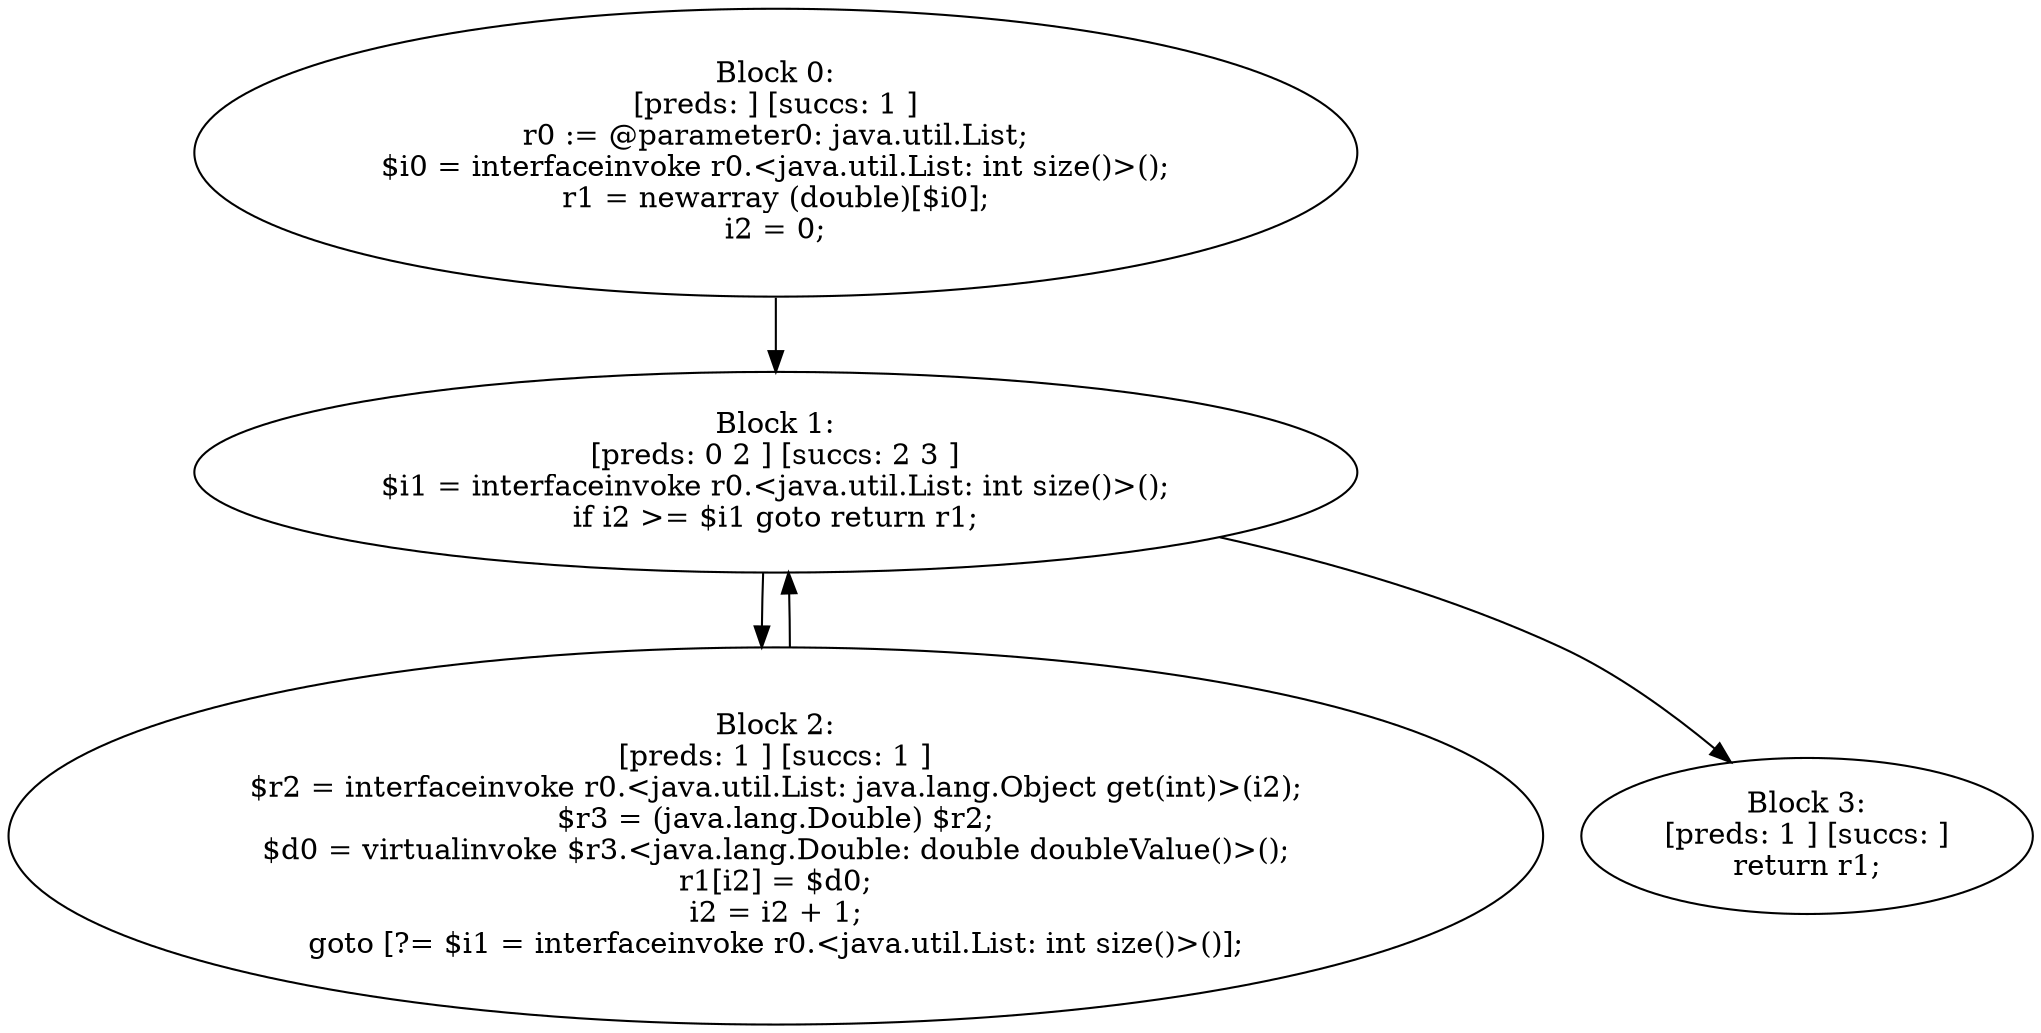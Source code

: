 digraph "unitGraph" {
    "Block 0:
[preds: ] [succs: 1 ]
r0 := @parameter0: java.util.List;
$i0 = interfaceinvoke r0.<java.util.List: int size()>();
r1 = newarray (double)[$i0];
i2 = 0;
"
    "Block 1:
[preds: 0 2 ] [succs: 2 3 ]
$i1 = interfaceinvoke r0.<java.util.List: int size()>();
if i2 >= $i1 goto return r1;
"
    "Block 2:
[preds: 1 ] [succs: 1 ]
$r2 = interfaceinvoke r0.<java.util.List: java.lang.Object get(int)>(i2);
$r3 = (java.lang.Double) $r2;
$d0 = virtualinvoke $r3.<java.lang.Double: double doubleValue()>();
r1[i2] = $d0;
i2 = i2 + 1;
goto [?= $i1 = interfaceinvoke r0.<java.util.List: int size()>()];
"
    "Block 3:
[preds: 1 ] [succs: ]
return r1;
"
    "Block 0:
[preds: ] [succs: 1 ]
r0 := @parameter0: java.util.List;
$i0 = interfaceinvoke r0.<java.util.List: int size()>();
r1 = newarray (double)[$i0];
i2 = 0;
"->"Block 1:
[preds: 0 2 ] [succs: 2 3 ]
$i1 = interfaceinvoke r0.<java.util.List: int size()>();
if i2 >= $i1 goto return r1;
";
    "Block 1:
[preds: 0 2 ] [succs: 2 3 ]
$i1 = interfaceinvoke r0.<java.util.List: int size()>();
if i2 >= $i1 goto return r1;
"->"Block 2:
[preds: 1 ] [succs: 1 ]
$r2 = interfaceinvoke r0.<java.util.List: java.lang.Object get(int)>(i2);
$r3 = (java.lang.Double) $r2;
$d0 = virtualinvoke $r3.<java.lang.Double: double doubleValue()>();
r1[i2] = $d0;
i2 = i2 + 1;
goto [?= $i1 = interfaceinvoke r0.<java.util.List: int size()>()];
";
    "Block 1:
[preds: 0 2 ] [succs: 2 3 ]
$i1 = interfaceinvoke r0.<java.util.List: int size()>();
if i2 >= $i1 goto return r1;
"->"Block 3:
[preds: 1 ] [succs: ]
return r1;
";
    "Block 2:
[preds: 1 ] [succs: 1 ]
$r2 = interfaceinvoke r0.<java.util.List: java.lang.Object get(int)>(i2);
$r3 = (java.lang.Double) $r2;
$d0 = virtualinvoke $r3.<java.lang.Double: double doubleValue()>();
r1[i2] = $d0;
i2 = i2 + 1;
goto [?= $i1 = interfaceinvoke r0.<java.util.List: int size()>()];
"->"Block 1:
[preds: 0 2 ] [succs: 2 3 ]
$i1 = interfaceinvoke r0.<java.util.List: int size()>();
if i2 >= $i1 goto return r1;
";
}
